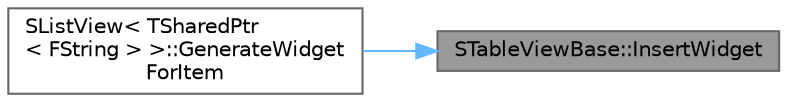 digraph "STableViewBase::InsertWidget"
{
 // INTERACTIVE_SVG=YES
 // LATEX_PDF_SIZE
  bgcolor="transparent";
  edge [fontname=Helvetica,fontsize=10,labelfontname=Helvetica,labelfontsize=10];
  node [fontname=Helvetica,fontsize=10,shape=box,height=0.2,width=0.4];
  rankdir="RL";
  Node1 [id="Node000001",label="STableViewBase::InsertWidget",height=0.2,width=0.4,color="gray40", fillcolor="grey60", style="filled", fontcolor="black",tooltip="Insert WidgetToInsert at the top of the view."];
  Node1 -> Node2 [id="edge1_Node000001_Node000002",dir="back",color="steelblue1",style="solid",tooltip=" "];
  Node2 [id="Node000002",label="SListView\< TSharedPtr\l\< FString \> \>::GenerateWidget\lForItem",height=0.2,width=0.4,color="grey40", fillcolor="white", style="filled",URL="$d1/dc1/classSListView.html#a795cfa62eeee9737c339706a999f8441",tooltip=" "];
}
